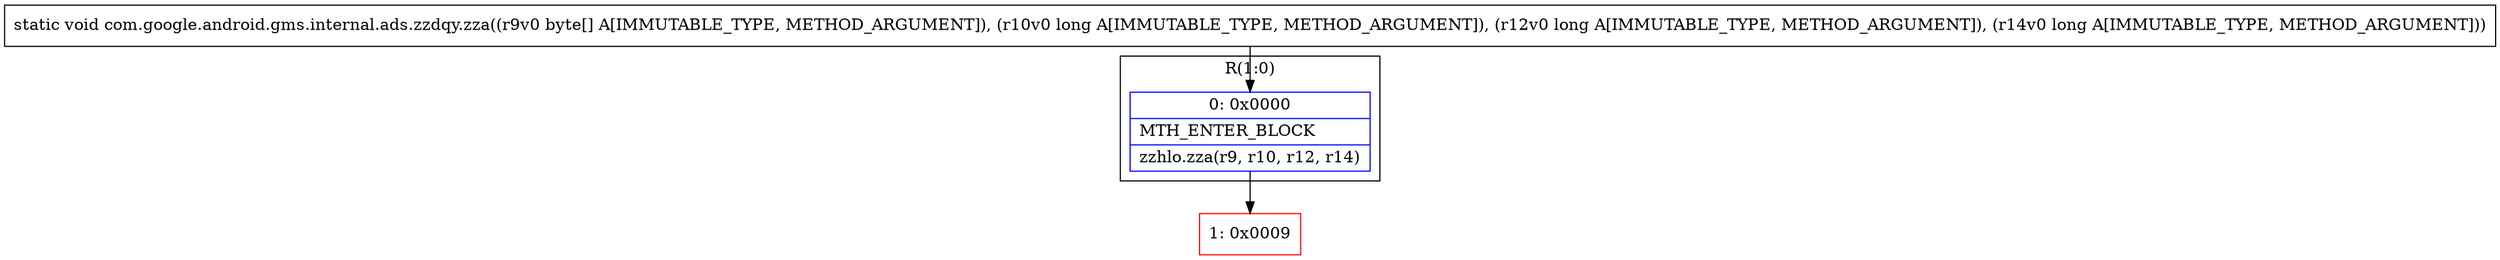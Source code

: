digraph "CFG forcom.google.android.gms.internal.ads.zzdqy.zza([BJJJ)V" {
subgraph cluster_Region_1276045437 {
label = "R(1:0)";
node [shape=record,color=blue];
Node_0 [shape=record,label="{0\:\ 0x0000|MTH_ENTER_BLOCK\l|zzhlo.zza(r9, r10, r12, r14)\l}"];
}
Node_1 [shape=record,color=red,label="{1\:\ 0x0009}"];
MethodNode[shape=record,label="{static void com.google.android.gms.internal.ads.zzdqy.zza((r9v0 byte[] A[IMMUTABLE_TYPE, METHOD_ARGUMENT]), (r10v0 long A[IMMUTABLE_TYPE, METHOD_ARGUMENT]), (r12v0 long A[IMMUTABLE_TYPE, METHOD_ARGUMENT]), (r14v0 long A[IMMUTABLE_TYPE, METHOD_ARGUMENT])) }"];
MethodNode -> Node_0;
Node_0 -> Node_1;
}

